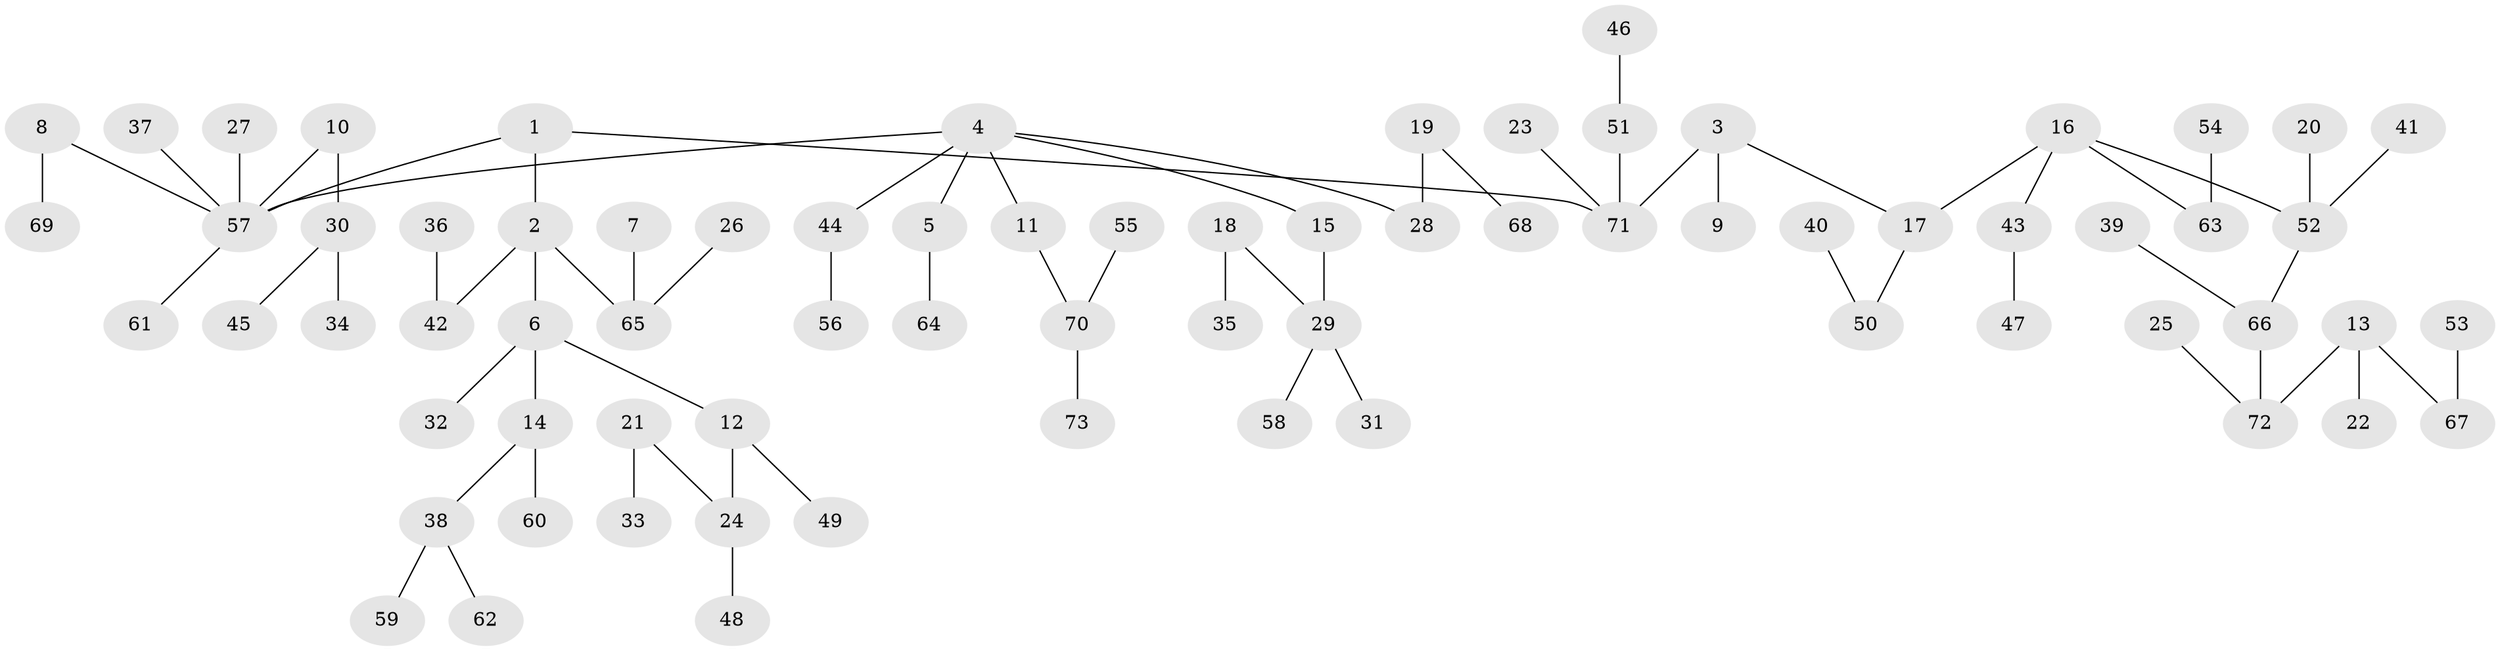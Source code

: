 // original degree distribution, {3: 0.1487603305785124, 8: 0.008264462809917356, 5: 0.03305785123966942, 4: 0.06611570247933884, 7: 0.008264462809917356, 1: 0.48760330578512395, 2: 0.24793388429752067}
// Generated by graph-tools (version 1.1) at 2025/37/03/04/25 23:37:18]
// undirected, 73 vertices, 72 edges
graph export_dot {
  node [color=gray90,style=filled];
  1;
  2;
  3;
  4;
  5;
  6;
  7;
  8;
  9;
  10;
  11;
  12;
  13;
  14;
  15;
  16;
  17;
  18;
  19;
  20;
  21;
  22;
  23;
  24;
  25;
  26;
  27;
  28;
  29;
  30;
  31;
  32;
  33;
  34;
  35;
  36;
  37;
  38;
  39;
  40;
  41;
  42;
  43;
  44;
  45;
  46;
  47;
  48;
  49;
  50;
  51;
  52;
  53;
  54;
  55;
  56;
  57;
  58;
  59;
  60;
  61;
  62;
  63;
  64;
  65;
  66;
  67;
  68;
  69;
  70;
  71;
  72;
  73;
  1 -- 2 [weight=1.0];
  1 -- 57 [weight=1.0];
  1 -- 71 [weight=1.0];
  2 -- 6 [weight=1.0];
  2 -- 42 [weight=1.0];
  2 -- 65 [weight=1.0];
  3 -- 9 [weight=1.0];
  3 -- 17 [weight=1.0];
  3 -- 71 [weight=1.0];
  4 -- 5 [weight=1.0];
  4 -- 11 [weight=1.0];
  4 -- 15 [weight=1.0];
  4 -- 28 [weight=1.0];
  4 -- 44 [weight=1.0];
  4 -- 57 [weight=1.0];
  5 -- 64 [weight=1.0];
  6 -- 12 [weight=1.0];
  6 -- 14 [weight=1.0];
  6 -- 32 [weight=1.0];
  7 -- 65 [weight=1.0];
  8 -- 57 [weight=1.0];
  8 -- 69 [weight=1.0];
  10 -- 30 [weight=1.0];
  10 -- 57 [weight=1.0];
  11 -- 70 [weight=1.0];
  12 -- 24 [weight=1.0];
  12 -- 49 [weight=1.0];
  13 -- 22 [weight=1.0];
  13 -- 67 [weight=1.0];
  13 -- 72 [weight=1.0];
  14 -- 38 [weight=1.0];
  14 -- 60 [weight=1.0];
  15 -- 29 [weight=1.0];
  16 -- 17 [weight=1.0];
  16 -- 43 [weight=1.0];
  16 -- 52 [weight=1.0];
  16 -- 63 [weight=1.0];
  17 -- 50 [weight=1.0];
  18 -- 29 [weight=1.0];
  18 -- 35 [weight=1.0];
  19 -- 28 [weight=1.0];
  19 -- 68 [weight=1.0];
  20 -- 52 [weight=1.0];
  21 -- 24 [weight=1.0];
  21 -- 33 [weight=1.0];
  23 -- 71 [weight=1.0];
  24 -- 48 [weight=1.0];
  25 -- 72 [weight=1.0];
  26 -- 65 [weight=1.0];
  27 -- 57 [weight=1.0];
  29 -- 31 [weight=1.0];
  29 -- 58 [weight=1.0];
  30 -- 34 [weight=1.0];
  30 -- 45 [weight=1.0];
  36 -- 42 [weight=1.0];
  37 -- 57 [weight=1.0];
  38 -- 59 [weight=1.0];
  38 -- 62 [weight=1.0];
  39 -- 66 [weight=1.0];
  40 -- 50 [weight=1.0];
  41 -- 52 [weight=1.0];
  43 -- 47 [weight=1.0];
  44 -- 56 [weight=1.0];
  46 -- 51 [weight=1.0];
  51 -- 71 [weight=1.0];
  52 -- 66 [weight=1.0];
  53 -- 67 [weight=1.0];
  54 -- 63 [weight=1.0];
  55 -- 70 [weight=1.0];
  57 -- 61 [weight=1.0];
  66 -- 72 [weight=1.0];
  70 -- 73 [weight=1.0];
}
